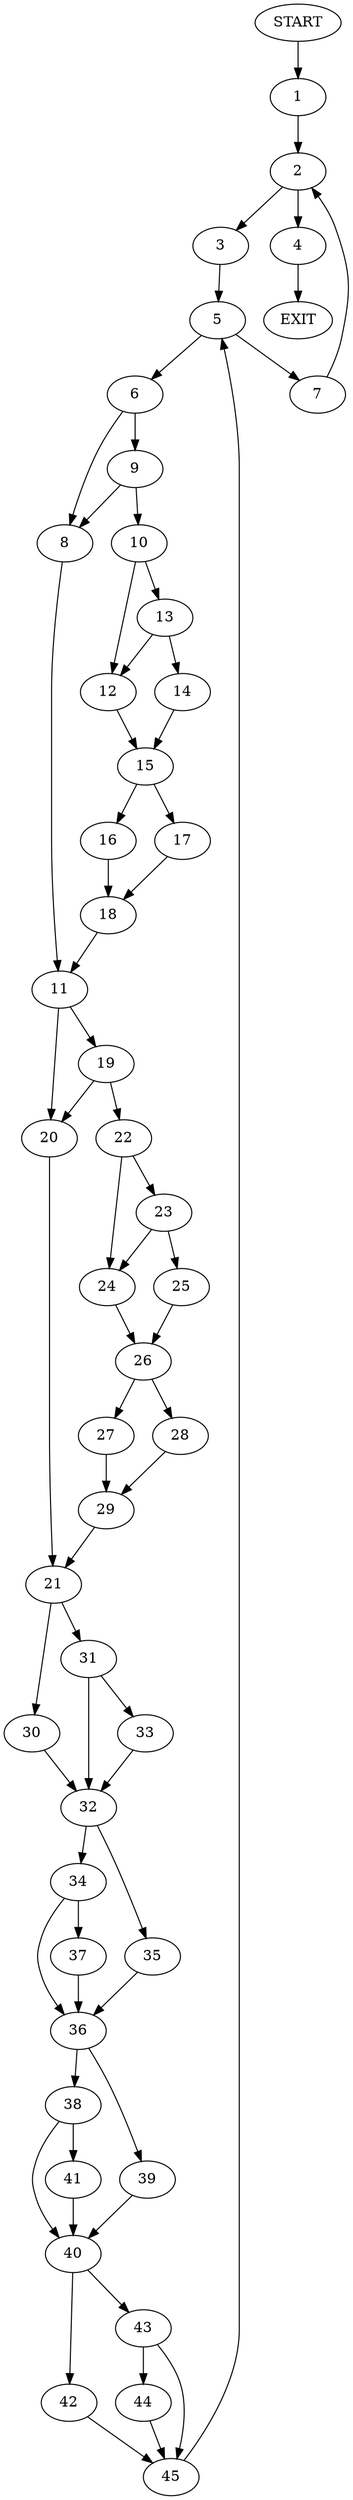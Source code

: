 digraph {
0 [label="START"]
46 [label="EXIT"]
0 -> 1
1 -> 2
2 -> 3
2 -> 4
4 -> 46
3 -> 5
5 -> 6
5 -> 7
6 -> 8
6 -> 9
7 -> 2
9 -> 10
9 -> 8
8 -> 11
10 -> 12
10 -> 13
13 -> 12
13 -> 14
12 -> 15
14 -> 15
15 -> 16
15 -> 17
17 -> 18
16 -> 18
18 -> 11
11 -> 19
11 -> 20
20 -> 21
19 -> 22
19 -> 20
22 -> 23
22 -> 24
23 -> 25
23 -> 24
24 -> 26
25 -> 26
26 -> 27
26 -> 28
27 -> 29
28 -> 29
29 -> 21
21 -> 30
21 -> 31
30 -> 32
31 -> 33
31 -> 32
32 -> 34
32 -> 35
33 -> 32
35 -> 36
34 -> 37
34 -> 36
36 -> 38
36 -> 39
37 -> 36
39 -> 40
38 -> 40
38 -> 41
40 -> 42
40 -> 43
41 -> 40
43 -> 44
43 -> 45
42 -> 45
45 -> 5
44 -> 45
}
